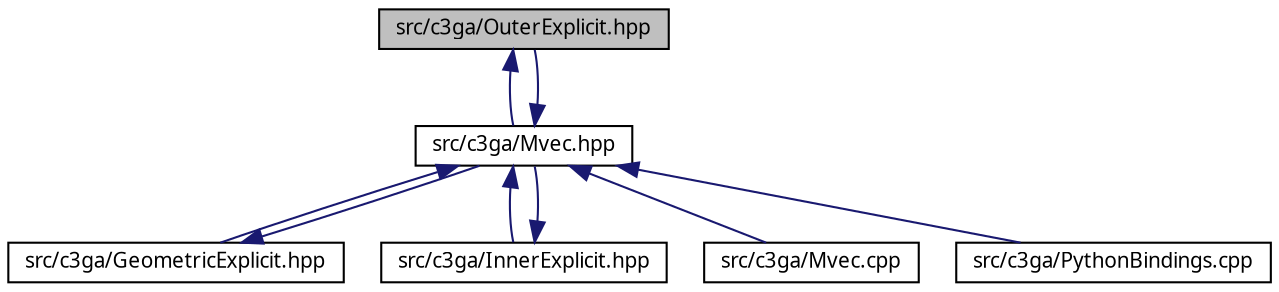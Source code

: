 digraph "src/c3ga/OuterExplicit.hpp"
{
 // LATEX_PDF_SIZE
  bgcolor="transparent";
  edge [fontname="Helvetica#FreeSans",fontsize="10",labelfontname="Helvetica#FreeSans",labelfontsize="10"];
  node [fontname="Helvetica#FreeSans",fontsize="10",shape=record];
  Node1 [label="src/c3ga/OuterExplicit.hpp",height=0.2,width=0.4,color="black", fillcolor="grey75", style="filled", fontcolor="black",tooltip="Explicit precomputed per grades outer product."];
  Node1 -> Node2 [dir="back",color="midnightblue",fontsize="10",style="solid",fontname="Helvetica#FreeSans"];
  Node2 [label="src/c3ga/Mvec.hpp",height=0.2,width=0.4,color="black",URL="$Mvec_8hpp.html",tooltip="Class to define a multivector and its basic operators in the Geometric algebra of c3ga."];
  Node2 -> Node3 [dir="back",color="midnightblue",fontsize="10",style="solid",fontname="Helvetica#FreeSans"];
  Node3 [label="src/c3ga/GeometricExplicit.hpp",height=0.2,width=0.4,color="black",URL="$GeometricExplicit_8hpp.html",tooltip="Explicit precomputed per grades geometric products of c3ga."];
  Node3 -> Node2 [dir="back",color="midnightblue",fontsize="10",style="solid",fontname="Helvetica#FreeSans"];
  Node2 -> Node4 [dir="back",color="midnightblue",fontsize="10",style="solid",fontname="Helvetica#FreeSans"];
  Node4 [label="src/c3ga/InnerExplicit.hpp",height=0.2,width=0.4,color="black",URL="$InnerExplicit_8hpp.html",tooltip="Explicit precomputed per grades inner products of c3ga."];
  Node4 -> Node2 [dir="back",color="midnightblue",fontsize="10",style="solid",fontname="Helvetica#FreeSans"];
  Node2 -> Node5 [dir="back",color="midnightblue",fontsize="10",style="solid",fontname="Helvetica#FreeSans"];
  Node5 [label="src/c3ga/Mvec.cpp",height=0.2,width=0.4,color="black",URL="$Mvec_8cpp.html",tooltip=" "];
  Node2 -> Node1 [dir="back",color="midnightblue",fontsize="10",style="solid",fontname="Helvetica#FreeSans"];
  Node2 -> Node6 [dir="back",color="midnightblue",fontsize="10",style="solid",fontname="Helvetica#FreeSans"];
  Node6 [label="src/c3ga/PythonBindings.cpp",height=0.2,width=0.4,color="black",URL="$PythonBindings_8cpp.html",tooltip="Python bindings using pybind11."];
}
